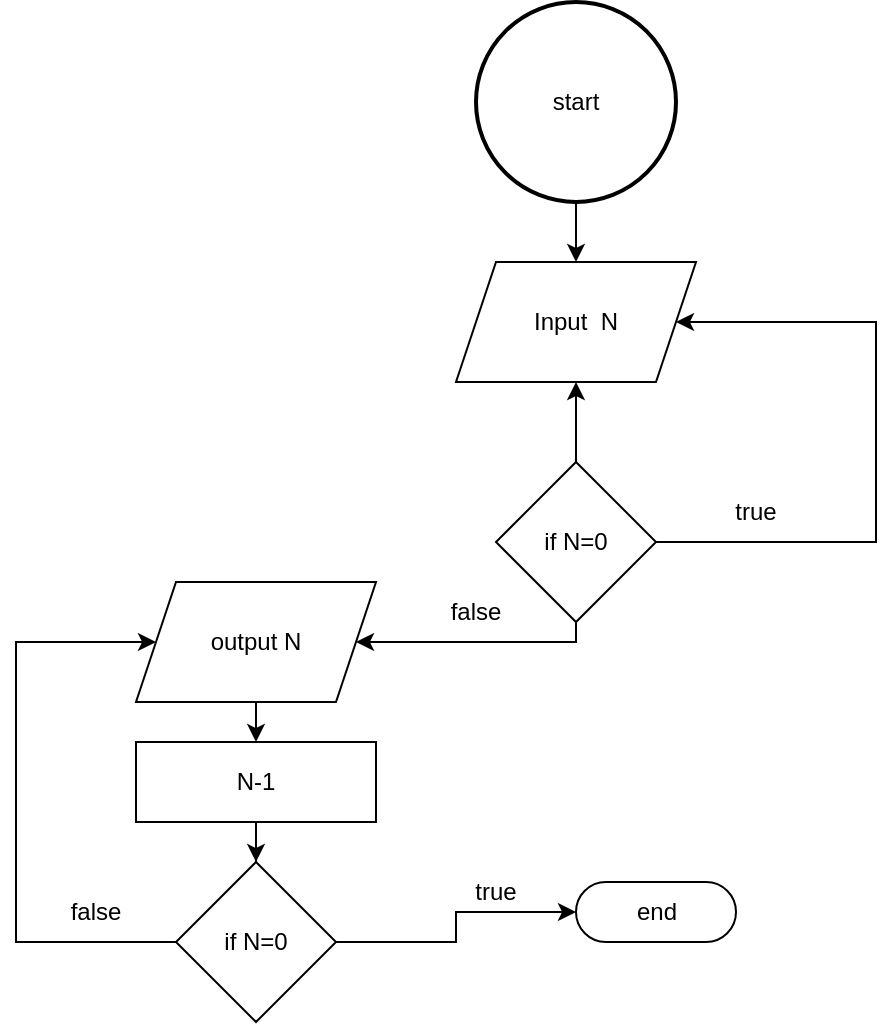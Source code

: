<mxfile version="15.5.5" type="github"><diagram id="_t2q5EwgrUM3REHZrY7O" name="Page-1"><mxGraphModel dx="1422" dy="762" grid="1" gridSize="10" guides="1" tooltips="1" connect="1" arrows="1" fold="1" page="1" pageScale="1" pageWidth="850" pageHeight="1100" math="0" shadow="0"><root><mxCell id="0"/><mxCell id="1" parent="0"/><mxCell id="G-pe9M72sStarQQNVjpF-2" style="edgeStyle=orthogonalEdgeStyle;rounded=0;orthogonalLoop=1;jettySize=auto;html=1;entryX=0.5;entryY=0;entryDx=0;entryDy=0;" edge="1" parent="1" source="G-pe9M72sStarQQNVjpF-1" target="G-pe9M72sStarQQNVjpF-3"><mxGeometry relative="1" as="geometry"><mxPoint x="420" y="190" as="targetPoint"/></mxGeometry></mxCell><mxCell id="G-pe9M72sStarQQNVjpF-1" value="start" style="strokeWidth=2;html=1;shape=mxgraph.flowchart.start_2;whiteSpace=wrap;" vertex="1" parent="1"><mxGeometry x="370" y="10" width="100" height="100" as="geometry"/></mxCell><mxCell id="G-pe9M72sStarQQNVjpF-3" value="Input&amp;nbsp; N" style="shape=parallelogram;perimeter=parallelogramPerimeter;whiteSpace=wrap;html=1;fixedSize=1;" vertex="1" parent="1"><mxGeometry x="360" y="140" width="120" height="60" as="geometry"/></mxCell><mxCell id="G-pe9M72sStarQQNVjpF-5" value="" style="edgeStyle=orthogonalEdgeStyle;rounded=0;orthogonalLoop=1;jettySize=auto;html=1;" edge="1" parent="1" source="G-pe9M72sStarQQNVjpF-4" target="G-pe9M72sStarQQNVjpF-3"><mxGeometry relative="1" as="geometry"><Array as="points"><mxPoint x="420" y="250"/><mxPoint x="420" y="250"/></Array></mxGeometry></mxCell><mxCell id="G-pe9M72sStarQQNVjpF-6" style="edgeStyle=orthogonalEdgeStyle;rounded=0;orthogonalLoop=1;jettySize=auto;html=1;entryX=1;entryY=0.5;entryDx=0;entryDy=0;" edge="1" parent="1" source="G-pe9M72sStarQQNVjpF-4" target="G-pe9M72sStarQQNVjpF-3"><mxGeometry relative="1" as="geometry"><mxPoint x="540" y="190" as="targetPoint"/><Array as="points"><mxPoint x="570" y="280"/><mxPoint x="570" y="170"/></Array></mxGeometry></mxCell><mxCell id="G-pe9M72sStarQQNVjpF-19" style="edgeStyle=orthogonalEdgeStyle;rounded=0;orthogonalLoop=1;jettySize=auto;html=1;entryX=1;entryY=0.5;entryDx=0;entryDy=0;" edge="1" parent="1" source="G-pe9M72sStarQQNVjpF-4" target="G-pe9M72sStarQQNVjpF-11"><mxGeometry relative="1" as="geometry"><mxPoint x="410" y="340" as="targetPoint"/><Array as="points"><mxPoint x="420" y="330"/></Array></mxGeometry></mxCell><mxCell id="G-pe9M72sStarQQNVjpF-4" value="if N=0" style="rhombus;whiteSpace=wrap;html=1;" vertex="1" parent="1"><mxGeometry x="380" y="240" width="80" height="80" as="geometry"/></mxCell><mxCell id="G-pe9M72sStarQQNVjpF-8" value="true" style="text;html=1;strokeColor=none;fillColor=none;align=center;verticalAlign=middle;whiteSpace=wrap;rounded=0;" vertex="1" parent="1"><mxGeometry x="480" y="250" width="60" height="30" as="geometry"/></mxCell><mxCell id="G-pe9M72sStarQQNVjpF-13" style="edgeStyle=orthogonalEdgeStyle;rounded=0;orthogonalLoop=1;jettySize=auto;html=1;exitX=0.5;exitY=1;exitDx=0;exitDy=0;entryX=0.5;entryY=0;entryDx=0;entryDy=0;" edge="1" parent="1" source="G-pe9M72sStarQQNVjpF-11" target="G-pe9M72sStarQQNVjpF-12"><mxGeometry relative="1" as="geometry"/></mxCell><mxCell id="G-pe9M72sStarQQNVjpF-11" value="output N" style="shape=parallelogram;perimeter=parallelogramPerimeter;whiteSpace=wrap;html=1;fixedSize=1;" vertex="1" parent="1"><mxGeometry x="200" y="300" width="120" height="60" as="geometry"/></mxCell><mxCell id="G-pe9M72sStarQQNVjpF-16" style="edgeStyle=orthogonalEdgeStyle;rounded=0;orthogonalLoop=1;jettySize=auto;html=1;" edge="1" parent="1" source="G-pe9M72sStarQQNVjpF-12" target="G-pe9M72sStarQQNVjpF-14"><mxGeometry relative="1" as="geometry"/></mxCell><mxCell id="G-pe9M72sStarQQNVjpF-12" value="N-1" style="rounded=0;whiteSpace=wrap;html=1;" vertex="1" parent="1"><mxGeometry x="200" y="380" width="120" height="40" as="geometry"/></mxCell><mxCell id="G-pe9M72sStarQQNVjpF-17" style="edgeStyle=orthogonalEdgeStyle;rounded=0;orthogonalLoop=1;jettySize=auto;html=1;exitX=1;exitY=0.5;exitDx=0;exitDy=0;" edge="1" parent="1" source="G-pe9M72sStarQQNVjpF-14" target="G-pe9M72sStarQQNVjpF-25"><mxGeometry relative="1" as="geometry"><mxPoint x="400" y="460" as="targetPoint"/></mxGeometry></mxCell><mxCell id="G-pe9M72sStarQQNVjpF-23" style="edgeStyle=orthogonalEdgeStyle;rounded=0;orthogonalLoop=1;jettySize=auto;html=1;exitX=0;exitY=0.5;exitDx=0;exitDy=0;entryX=0;entryY=0.5;entryDx=0;entryDy=0;" edge="1" parent="1" source="G-pe9M72sStarQQNVjpF-14" target="G-pe9M72sStarQQNVjpF-11"><mxGeometry relative="1" as="geometry"><mxPoint x="160" y="340" as="targetPoint"/><Array as="points"><mxPoint x="140" y="480"/><mxPoint x="140" y="330"/></Array></mxGeometry></mxCell><mxCell id="G-pe9M72sStarQQNVjpF-14" value="if N=0" style="rhombus;whiteSpace=wrap;html=1;" vertex="1" parent="1"><mxGeometry x="220" y="440" width="80" height="80" as="geometry"/></mxCell><mxCell id="G-pe9M72sStarQQNVjpF-20" value="false" style="text;html=1;strokeColor=none;fillColor=none;align=center;verticalAlign=middle;whiteSpace=wrap;rounded=0;" vertex="1" parent="1"><mxGeometry x="340" y="300" width="60" height="30" as="geometry"/></mxCell><mxCell id="G-pe9M72sStarQQNVjpF-21" value="true&lt;br&gt;" style="text;html=1;strokeColor=none;fillColor=none;align=center;verticalAlign=middle;whiteSpace=wrap;rounded=0;" vertex="1" parent="1"><mxGeometry x="350" y="440" width="60" height="30" as="geometry"/></mxCell><mxCell id="G-pe9M72sStarQQNVjpF-24" value="false" style="text;html=1;strokeColor=none;fillColor=none;align=center;verticalAlign=middle;whiteSpace=wrap;rounded=0;" vertex="1" parent="1"><mxGeometry x="150" y="450" width="60" height="30" as="geometry"/></mxCell><mxCell id="G-pe9M72sStarQQNVjpF-25" value="end" style="html=1;dashed=0;whitespace=wrap;shape=mxgraph.dfd.start" vertex="1" parent="1"><mxGeometry x="420" y="450" width="80" height="30" as="geometry"/></mxCell></root></mxGraphModel></diagram></mxfile>